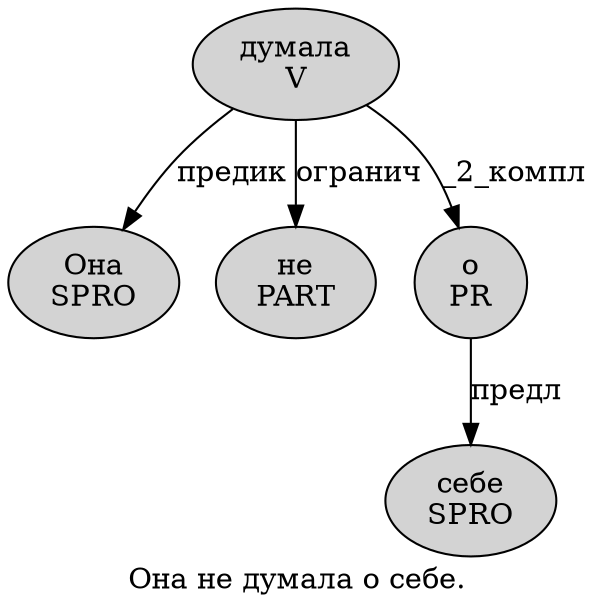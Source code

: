 digraph SENTENCE_1374 {
	graph [label="Она не думала о себе."]
	node [style=filled]
		0 [label="Она
SPRO" color="" fillcolor=lightgray penwidth=1 shape=ellipse]
		1 [label="не
PART" color="" fillcolor=lightgray penwidth=1 shape=ellipse]
		2 [label="думала
V" color="" fillcolor=lightgray penwidth=1 shape=ellipse]
		3 [label="о
PR" color="" fillcolor=lightgray penwidth=1 shape=ellipse]
		4 [label="себе
SPRO" color="" fillcolor=lightgray penwidth=1 shape=ellipse]
			3 -> 4 [label="предл"]
			2 -> 0 [label="предик"]
			2 -> 1 [label="огранич"]
			2 -> 3 [label="_2_компл"]
}